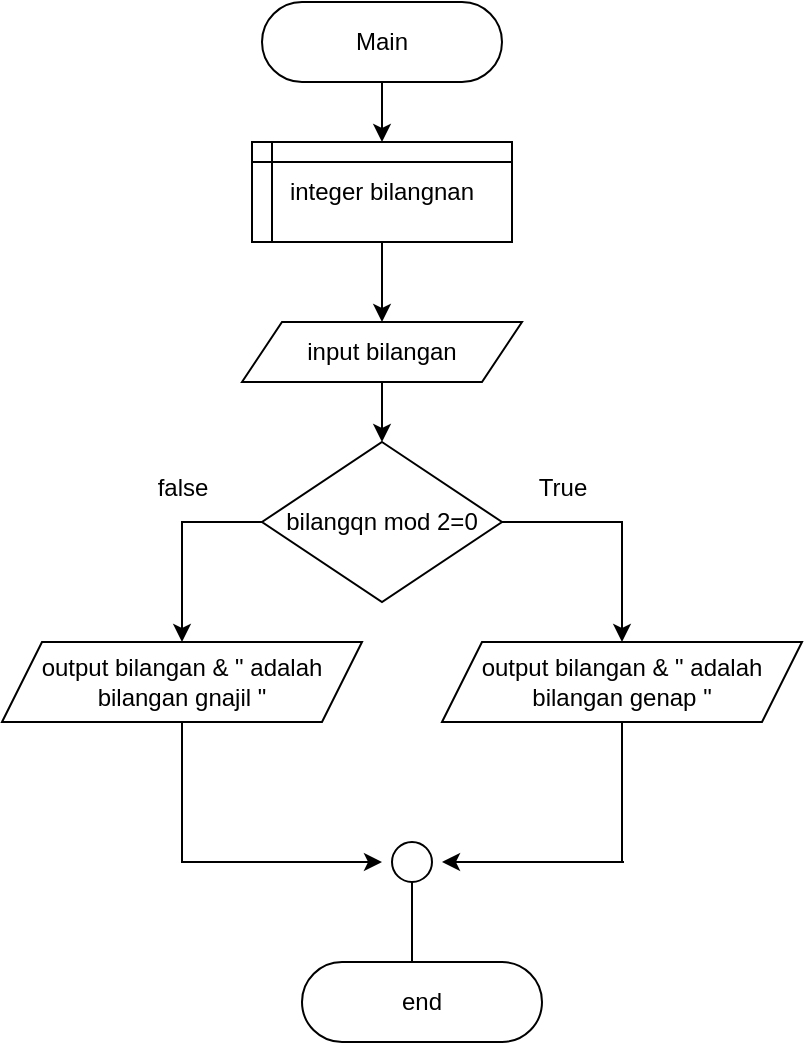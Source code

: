 <mxfile version="22.0.8" type="device">
  <diagram name="Page-1" id="r9ghmuHlGUQCW_Mqv6eB">
    <mxGraphModel dx="880" dy="470" grid="1" gridSize="10" guides="1" tooltips="1" connect="1" arrows="1" fold="1" page="1" pageScale="1" pageWidth="850" pageHeight="1100" math="0" shadow="0">
      <root>
        <mxCell id="0" />
        <mxCell id="1" parent="0" />
        <mxCell id="4HuO00THNd12_52IMR-M-6" value="" style="edgeStyle=orthogonalEdgeStyle;rounded=0;orthogonalLoop=1;jettySize=auto;html=1;" edge="1" parent="1" source="4HuO00THNd12_52IMR-M-2">
          <mxGeometry relative="1" as="geometry">
            <mxPoint x="410" y="150" as="targetPoint" />
            <Array as="points">
              <mxPoint x="410" y="140" />
              <mxPoint x="410" y="140" />
            </Array>
          </mxGeometry>
        </mxCell>
        <mxCell id="4HuO00THNd12_52IMR-M-2" value="Main" style="rounded=1;whiteSpace=wrap;html=1;arcSize=50;" vertex="1" parent="1">
          <mxGeometry x="350" y="80" width="120" height="40" as="geometry" />
        </mxCell>
        <mxCell id="4HuO00THNd12_52IMR-M-14" value="" style="edgeStyle=orthogonalEdgeStyle;rounded=0;orthogonalLoop=1;jettySize=auto;html=1;" edge="1" parent="1" source="4HuO00THNd12_52IMR-M-9">
          <mxGeometry relative="1" as="geometry">
            <mxPoint x="410" y="240" as="targetPoint" />
          </mxGeometry>
        </mxCell>
        <mxCell id="4HuO00THNd12_52IMR-M-9" value="integer bilangnan" style="shape=internalStorage;whiteSpace=wrap;html=1;backgroundOutline=1;dx=10;dy=10;" vertex="1" parent="1">
          <mxGeometry x="345" y="150" width="130" height="50" as="geometry" />
        </mxCell>
        <mxCell id="4HuO00THNd12_52IMR-M-19" value="" style="edgeStyle=orthogonalEdgeStyle;rounded=0;orthogonalLoop=1;jettySize=auto;html=1;" edge="1" parent="1" source="4HuO00THNd12_52IMR-M-17" target="4HuO00THNd12_52IMR-M-18">
          <mxGeometry relative="1" as="geometry" />
        </mxCell>
        <mxCell id="4HuO00THNd12_52IMR-M-17" value="input bilangan" style="shape=parallelogram;perimeter=parallelogramPerimeter;whiteSpace=wrap;html=1;fixedSize=1;" vertex="1" parent="1">
          <mxGeometry x="340" y="240" width="140" height="30" as="geometry" />
        </mxCell>
        <mxCell id="4HuO00THNd12_52IMR-M-20" style="edgeStyle=orthogonalEdgeStyle;rounded=0;orthogonalLoop=1;jettySize=auto;html=1;entryX=0.5;entryY=0;entryDx=0;entryDy=0;" edge="1" parent="1" source="4HuO00THNd12_52IMR-M-18" target="4HuO00THNd12_52IMR-M-25">
          <mxGeometry relative="1" as="geometry">
            <mxPoint x="520" y="400" as="targetPoint" />
            <Array as="points">
              <mxPoint x="530" y="340" />
            </Array>
          </mxGeometry>
        </mxCell>
        <mxCell id="4HuO00THNd12_52IMR-M-38" style="edgeStyle=orthogonalEdgeStyle;rounded=0;orthogonalLoop=1;jettySize=auto;html=1;exitX=0;exitY=0.5;exitDx=0;exitDy=0;entryX=0.5;entryY=0;entryDx=0;entryDy=0;" edge="1" parent="1" source="4HuO00THNd12_52IMR-M-18" target="4HuO00THNd12_52IMR-M-27">
          <mxGeometry relative="1" as="geometry">
            <mxPoint x="330" y="350" as="targetPoint" />
          </mxGeometry>
        </mxCell>
        <mxCell id="4HuO00THNd12_52IMR-M-18" value="bilangqn mod 2=0" style="rhombus;whiteSpace=wrap;html=1;" vertex="1" parent="1">
          <mxGeometry x="350" y="300" width="120" height="80" as="geometry" />
        </mxCell>
        <mxCell id="4HuO00THNd12_52IMR-M-47" style="edgeStyle=orthogonalEdgeStyle;rounded=0;orthogonalLoop=1;jettySize=auto;html=1;exitX=0.5;exitY=1;exitDx=0;exitDy=0;" edge="1" parent="1" source="4HuO00THNd12_52IMR-M-25">
          <mxGeometry relative="1" as="geometry">
            <mxPoint x="440" y="510" as="targetPoint" />
            <Array as="points">
              <mxPoint x="530" y="510" />
              <mxPoint x="531" y="510" />
            </Array>
          </mxGeometry>
        </mxCell>
        <mxCell id="4HuO00THNd12_52IMR-M-25" value="&lt;div&gt;output bilangan &amp;amp; &quot; adalah&lt;/div&gt;&lt;div&gt;bilangan genap &quot;&lt;br&gt;&lt;/div&gt;" style="shape=parallelogram;perimeter=parallelogramPerimeter;whiteSpace=wrap;html=1;fixedSize=1;" vertex="1" parent="1">
          <mxGeometry x="440" y="400" width="180" height="40" as="geometry" />
        </mxCell>
        <mxCell id="4HuO00THNd12_52IMR-M-41" style="edgeStyle=orthogonalEdgeStyle;rounded=0;orthogonalLoop=1;jettySize=auto;html=1;exitX=0.5;exitY=1;exitDx=0;exitDy=0;" edge="1" parent="1" source="4HuO00THNd12_52IMR-M-27">
          <mxGeometry relative="1" as="geometry">
            <mxPoint x="410" y="510" as="targetPoint" />
            <Array as="points">
              <mxPoint x="310" y="510" />
            </Array>
          </mxGeometry>
        </mxCell>
        <mxCell id="4HuO00THNd12_52IMR-M-27" value="&lt;div&gt;output bilangan &amp;amp; &quot; adalah&lt;/div&gt;&lt;div&gt;bilangan gnajil &quot;&lt;br&gt;&lt;/div&gt;" style="shape=parallelogram;perimeter=parallelogramPerimeter;whiteSpace=wrap;html=1;fixedSize=1;size=20;" vertex="1" parent="1">
          <mxGeometry x="220" y="400" width="180" height="40" as="geometry" />
        </mxCell>
        <mxCell id="4HuO00THNd12_52IMR-M-32" value="True" style="text;html=1;align=center;verticalAlign=middle;resizable=0;points=[];autosize=1;strokeColor=none;fillColor=none;" vertex="1" parent="1">
          <mxGeometry x="475" y="308" width="50" height="30" as="geometry" />
        </mxCell>
        <mxCell id="4HuO00THNd12_52IMR-M-49" style="edgeStyle=orthogonalEdgeStyle;rounded=0;orthogonalLoop=1;jettySize=auto;html=1;" edge="1" parent="1" source="4HuO00THNd12_52IMR-M-48">
          <mxGeometry relative="1" as="geometry">
            <mxPoint x="425" y="580" as="targetPoint" />
          </mxGeometry>
        </mxCell>
        <mxCell id="4HuO00THNd12_52IMR-M-48" value="" style="ellipse;whiteSpace=wrap;html=1;" vertex="1" parent="1">
          <mxGeometry x="415" y="500" width="20" height="20" as="geometry" />
        </mxCell>
        <mxCell id="4HuO00THNd12_52IMR-M-51" value="end" style="rounded=1;whiteSpace=wrap;html=1;arcSize=50;" vertex="1" parent="1">
          <mxGeometry x="370" y="560" width="120" height="40" as="geometry" />
        </mxCell>
        <mxCell id="4HuO00THNd12_52IMR-M-53" value="false" style="text;html=1;align=center;verticalAlign=middle;resizable=0;points=[];autosize=1;strokeColor=none;fillColor=none;" vertex="1" parent="1">
          <mxGeometry x="285" y="308" width="50" height="30" as="geometry" />
        </mxCell>
      </root>
    </mxGraphModel>
  </diagram>
</mxfile>
